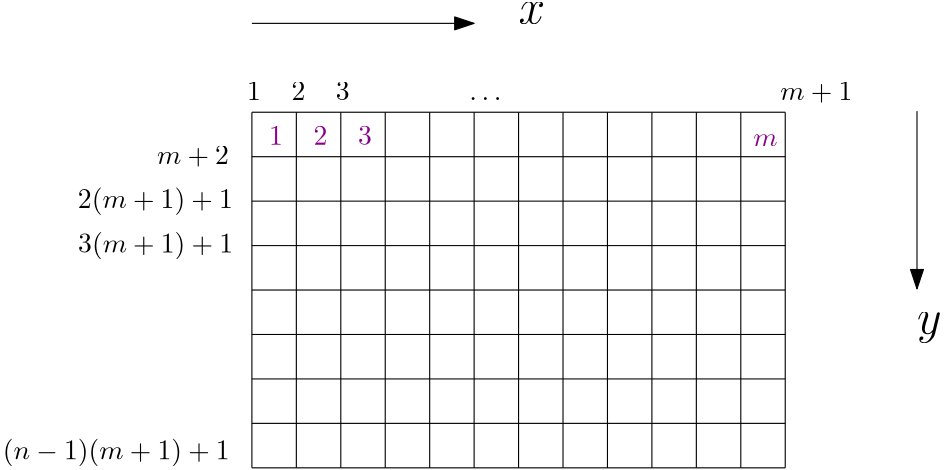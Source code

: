 <?xml version="1.0"?>
<!DOCTYPE ipe SYSTEM "ipe.dtd">
<ipe version="70212" creator="Ipe 7.2.12">
<info created="D:20200118143449" modified="D:20200118143449"/>
<ipestyle name="basic">
<symbol name="arrow/arc(spx)">
<path stroke="sym-stroke" fill="sym-stroke" pen="sym-pen">
0 0 m
-1 0.333 l
-1 -0.333 l
h
</path>
</symbol>
<symbol name="arrow/farc(spx)">
<path stroke="sym-stroke" fill="white" pen="sym-pen">
0 0 m
-1 0.333 l
-1 -0.333 l
h
</path>
</symbol>
<symbol name="arrow/ptarc(spx)">
<path stroke="sym-stroke" fill="sym-stroke" pen="sym-pen">
0 0 m
-1 0.333 l
-0.8 0 l
-1 -0.333 l
h
</path>
</symbol>
<symbol name="arrow/fptarc(spx)">
<path stroke="sym-stroke" fill="white" pen="sym-pen">
0 0 m
-1 0.333 l
-0.8 0 l
-1 -0.333 l
h
</path>
</symbol>
<symbol name="mark/circle(sx)" transformations="translations">
<path fill="sym-stroke">
0.6 0 0 0.6 0 0 e
0.4 0 0 0.4 0 0 e
</path>
</symbol>
<symbol name="mark/disk(sx)" transformations="translations">
<path fill="sym-stroke">
0.6 0 0 0.6 0 0 e
</path>
</symbol>
<symbol name="mark/fdisk(sfx)" transformations="translations">
<group>
<path fill="sym-fill">
0.5 0 0 0.5 0 0 e
</path>
<path fill="sym-stroke" fillrule="eofill">
0.6 0 0 0.6 0 0 e
0.4 0 0 0.4 0 0 e
</path>
</group>
</symbol>
<symbol name="mark/box(sx)" transformations="translations">
<path fill="sym-stroke" fillrule="eofill">
-0.6 -0.6 m
0.6 -0.6 l
0.6 0.6 l
-0.6 0.6 l
h
-0.4 -0.4 m
0.4 -0.4 l
0.4 0.4 l
-0.4 0.4 l
h
</path>
</symbol>
<symbol name="mark/square(sx)" transformations="translations">
<path fill="sym-stroke">
-0.6 -0.6 m
0.6 -0.6 l
0.6 0.6 l
-0.6 0.6 l
h
</path>
</symbol>
<symbol name="mark/fsquare(sfx)" transformations="translations">
<group>
<path fill="sym-fill">
-0.5 -0.5 m
0.5 -0.5 l
0.5 0.5 l
-0.5 0.5 l
h
</path>
<path fill="sym-stroke" fillrule="eofill">
-0.6 -0.6 m
0.6 -0.6 l
0.6 0.6 l
-0.6 0.6 l
h
-0.4 -0.4 m
0.4 -0.4 l
0.4 0.4 l
-0.4 0.4 l
h
</path>
</group>
</symbol>
<symbol name="mark/cross(sx)" transformations="translations">
<group>
<path fill="sym-stroke">
-0.43 -0.57 m
0.57 0.43 l
0.43 0.57 l
-0.57 -0.43 l
h
</path>
<path fill="sym-stroke">
-0.43 0.57 m
0.57 -0.43 l
0.43 -0.57 l
-0.57 0.43 l
h
</path>
</group>
</symbol>
<symbol name="arrow/fnormal(spx)">
<path stroke="sym-stroke" fill="white" pen="sym-pen">
0 0 m
-1 0.333 l
-1 -0.333 l
h
</path>
</symbol>
<symbol name="arrow/pointed(spx)">
<path stroke="sym-stroke" fill="sym-stroke" pen="sym-pen">
0 0 m
-1 0.333 l
-0.8 0 l
-1 -0.333 l
h
</path>
</symbol>
<symbol name="arrow/fpointed(spx)">
<path stroke="sym-stroke" fill="white" pen="sym-pen">
0 0 m
-1 0.333 l
-0.8 0 l
-1 -0.333 l
h
</path>
</symbol>
<symbol name="arrow/linear(spx)">
<path stroke="sym-stroke" pen="sym-pen">
-1 0.333 m
0 0 l
-1 -0.333 l
</path>
</symbol>
<symbol name="arrow/fdouble(spx)">
<path stroke="sym-stroke" fill="white" pen="sym-pen">
0 0 m
-1 0.333 l
-1 -0.333 l
h
-1 0 m
-2 0.333 l
-2 -0.333 l
h
</path>
</symbol>
<symbol name="arrow/double(spx)">
<path stroke="sym-stroke" fill="sym-stroke" pen="sym-pen">
0 0 m
-1 0.333 l
-1 -0.333 l
h
-1 0 m
-2 0.333 l
-2 -0.333 l
h
</path>
</symbol>
<pen name="heavier" value="0.8"/>
<pen name="fat" value="1.2"/>
<pen name="ultrafat" value="2"/>
<symbolsize name="large" value="5"/>
<symbolsize name="small" value="2"/>
<symbolsize name="tiny" value="1.1"/>
<arrowsize name="large" value="10"/>
<arrowsize name="small" value="5"/>
<arrowsize name="tiny" value="3"/>
<color name="red" value="1 0 0"/>
<color name="green" value="0 1 0"/>
<color name="blue" value="0 0 1"/>
<color name="yellow" value="1 1 0"/>
<color name="orange" value="1 0.647 0"/>
<color name="gold" value="1 0.843 0"/>
<color name="purple" value="0.627 0.125 0.941"/>
<color name="gray" value="0.745"/>
<color name="brown" value="0.647 0.165 0.165"/>
<color name="navy" value="0 0 0.502"/>
<color name="pink" value="1 0.753 0.796"/>
<color name="seagreen" value="0.18 0.545 0.341"/>
<color name="turquoise" value="0.251 0.878 0.816"/>
<color name="violet" value="0.933 0.51 0.933"/>
<color name="darkblue" value="0 0 0.545"/>
<color name="darkcyan" value="0 0.545 0.545"/>
<color name="darkgray" value="0.663"/>
<color name="darkgreen" value="0 0.392 0"/>
<color name="darkmagenta" value="0.545 0 0.545"/>
<color name="darkorange" value="1 0.549 0"/>
<color name="darkred" value="0.545 0 0"/>
<color name="lightblue" value="0.678 0.847 0.902"/>
<color name="lightcyan" value="0.878 1 1"/>
<color name="lightgray" value="0.827"/>
<color name="lightgreen" value="0.565 0.933 0.565"/>
<color name="lightyellow" value="1 1 0.878"/>
<dashstyle name="dashed" value="[4] 0"/>
<dashstyle name="dotted" value="[1 3] 0"/>
<dashstyle name="dash dotted" value="[4 2 1 2] 0"/>
<dashstyle name="dash dot dotted" value="[4 2 1 2 1 2] 0"/>
<textsize name="large" value="\large"/>
<textsize name="Large" value="\Large"/>
<textsize name="LARGE" value="\LARGE"/>
<textsize name="huge" value="\huge"/>
<textsize name="Huge" value="\Huge"/>
<textsize name="small" value="\small"/>
<textsize name="footnote" value="\footnotesize"/>
<textsize name="tiny" value="\tiny"/>
<textstyle name="center" begin="\begin{center}" end="\end{center}"/>
<textstyle name="itemize" begin="\begin{itemize}" end="\end{itemize}"/>
<textstyle name="item" begin="\begin{itemize}\item{}" end="\end{itemize}"/>
<gridsize name="4 pts" value="4"/>
<gridsize name="8 pts (~3 mm)" value="8"/>
<gridsize name="16 pts (~6 mm)" value="16"/>
<gridsize name="32 pts (~12 mm)" value="32"/>
<gridsize name="10 pts (~3.5 mm)" value="10"/>
<gridsize name="20 pts (~7 mm)" value="20"/>
<gridsize name="14 pts (~5 mm)" value="14"/>
<gridsize name="28 pts (~10 mm)" value="28"/>
<gridsize name="56 pts (~20 mm)" value="56"/>
<anglesize name="90 deg" value="90"/>
<anglesize name="60 deg" value="60"/>
<anglesize name="45 deg" value="45"/>
<anglesize name="30 deg" value="30"/>
<anglesize name="22.5 deg" value="22.5"/>
<opacity name="10%" value="0.1"/>
<opacity name="30%" value="0.3"/>
<opacity name="50%" value="0.5"/>
<opacity name="75%" value="0.75"/>
<tiling name="falling" angle="-60" step="4" width="1"/>
<tiling name="rising" angle="30" step="4" width="1"/>
</ipestyle>
<page>
<layer name="alpha"/>
<view layers="alpha" active="alpha"/>
<path layer="alpha" stroke="black">
128 768 m
128 640 l
</path>
<path matrix="1 0 0 1 16 0" stroke="black">
128 768 m
128 640 l
</path>
<path matrix="1 0 0 1 32 0" stroke="black">
128 768 m
128 640 l
</path>
<path matrix="1 0 0 1 48 0" stroke="black">
128 768 m
128 640 l
</path>
<path matrix="1 0 0 1 64 0" stroke="black">
128 768 m
128 640 l
</path>
<path matrix="1 0 0 1 80 0" stroke="black">
128 768 m
128 640 l
</path>
<path matrix="1 0 0 1 112 0" stroke="black">
128 768 m
128 640 l
</path>
<path matrix="1 0 0 1 96 0" stroke="black">
128 768 m
128 640 l
</path>
<path matrix="1 0 0 1 128 0" stroke="black">
128 768 m
128 640 l
</path>
<path matrix="1 0 0 1 144 0" stroke="black">
128 768 m
128 640 l
</path>
<path matrix="1 0 0 1 176 0" stroke="black">
128 768 m
128 640 l
</path>
<path matrix="1 0 0 1 160 0" stroke="black">
128 768 m
128 640 l
</path>
<path matrix="1 0 0 1 192 0" stroke="black">
128 768 m
128 640 l
</path>
<path stroke="black">
128 768 m
320 768 l
</path>
<path matrix="1 0 0 1 0 -16" stroke="black">
128 768 m
320 768 l
</path>
<path matrix="1 0 0 1 0 -32" stroke="black">
128 768 m
320 768 l
</path>
<path matrix="1 0 0 1 0 -48" stroke="black">
128 768 m
320 768 l
</path>
<path matrix="1 0 0 1 0 -64" stroke="black">
128 768 m
320 768 l
</path>
<path matrix="1 0 0 1 0 -80" stroke="black">
128 768 m
320 768 l
</path>
<path matrix="1 0 0 1 0 -96" stroke="black">
128 768 m
320 768 l
</path>
<path matrix="1 0 0 1 0 -112" stroke="black">
128 768 m
320 768 l
</path>
<path matrix="1 0 0 1 0 -128" stroke="black">
128 768 m
320 768 l
</path>
<path stroke="black" arrow="normal/normal">
128 800 m
208 800 l
</path>
<text transformations="translations" pos="224 800" stroke="black" type="label" width="9.579" height="7.412" depth="0" valign="baseline" size="LARGE" style="math">x</text>
<text matrix="1 0 0 1 -1.77379 -11.6131" transformations="translations" pos="128 784" stroke="black" type="label" width="4.981" height="6.42" depth="0" valign="baseline" style="math">1</text>
<text matrix="1 0 0 1 14.2262 -11.6131" transformations="translations" pos="128 784" stroke="black" type="label" width="4.981" height="6.42" depth="0" valign="baseline" style="math">2</text>
<text matrix="1 0 0 1 30.2262 -11.6131" transformations="translations" pos="128 784" stroke="black" type="label" width="4.981" height="6.42" depth="0" valign="baseline" style="math">3</text>
<text matrix="1 0 0 1 -1.77379 -11.6131" transformations="translations" pos="208 784" stroke="black" type="label" width="11.623" height="1.052" depth="0" valign="baseline" style="math">\ldots</text>
<text matrix="1 0 0 1 -1.77379 -11.6131" transformations="translations" pos="320 784" stroke="black" type="label" width="25.905" height="6.421" depth="0.83" valign="baseline" style="math">m+1</text>
<text matrix="1 0 0 1 -34.1663 -34.6441" transformations="translations" pos="128 784" stroke="black" type="label" width="25.905" height="6.421" depth="0.83" valign="baseline" style="math">m+2</text>
<text matrix="1 0 0 1 -62.6593 -50.4517" transformations="translations" pos="128 784" stroke="black" type="label" width="55.793" height="7.473" depth="2.49" valign="baseline" style="math">2(m+1)+1</text>
<text matrix="1 0 0 1 -62.5809 -66.4597" transformations="translations" pos="128 784" stroke="black" type="label" width="55.793" height="7.473" depth="2.49" valign="baseline" style="math">3(m+1)+1</text>
<text matrix="1 0 0 1 -89.6838 -140.954" transformations="translations" pos="128 784" stroke="black" type="label" width="81.698" height="7.473" depth="2.49" valign="baseline" style="math">(n-1)(m+1)+1</text>
<path matrix="1 0 0 1 271.435 0.406922" stroke="black" arrow="normal/normal">
96 768 m
96 704 l
</path>
<text matrix="1 0 0 1 287.435 0.406922" transformations="translations" pos="80 688" stroke="black" type="label" width="8.837" height="7.41" depth="3.35" valign="baseline" size="LARGE" style="math">y</text>
<text matrix="1 0 0 1 6.18693 -27.6795" transformations="translations" pos="128 784" stroke="darkmagenta" type="label" width="4.981" height="6.42" depth="0" valign="baseline" style="math">1</text>
<text matrix="1 0 0 1 22.1869 -27.6795" transformations="translations" pos="128 784" stroke="darkmagenta" type="label" width="4.981" height="6.42" depth="0" valign="baseline" style="math">2</text>
<text matrix="1 0 0 1 38.1869 -27.6795" transformations="translations" pos="128 784" stroke="darkmagenta" type="label" width="4.981" height="6.42" depth="0" valign="baseline" style="math">3</text>
<text matrix="1 0 0 1 180.525 -28.2826" transformations="translations" pos="128 784" stroke="darkmagenta" type="label" width="8.747" height="4.289" depth="0" valign="baseline" style="math">m</text>
</page>
</ipe>
